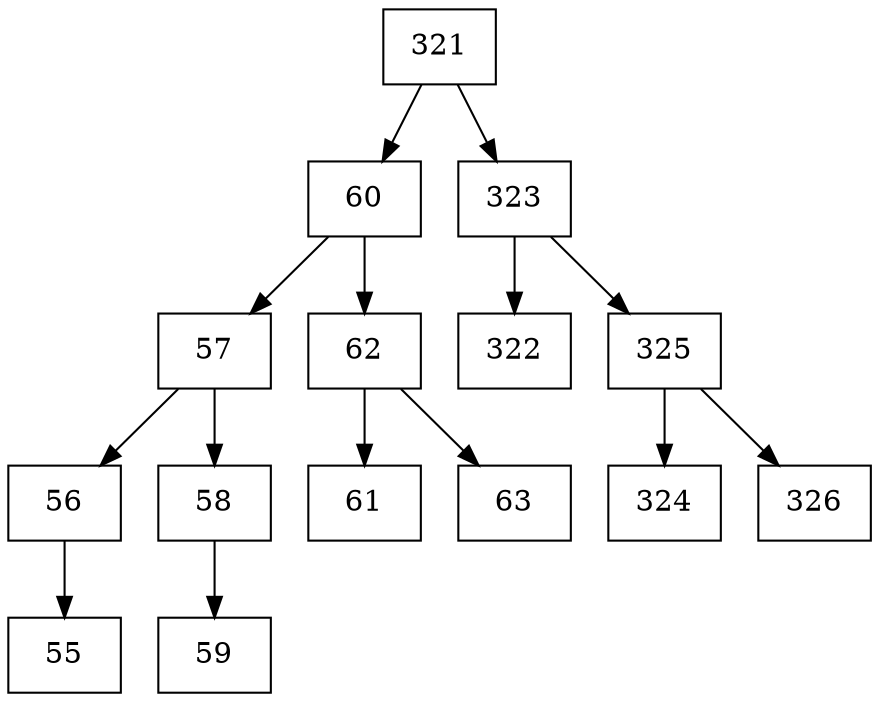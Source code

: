 digraph grafico{
rankdir=UD 
node[shape=box] 
concentrate=true 
nodo321[ shape=record, label ="321"];
nodo60[ shape=record, label ="60"];
nodo57[ shape=record, label ="57"];
nodo56[ shape=record, label ="56"];
nodo55[ shape=record, label ="55"];
nodo56->nodo55
nodo57->nodo56
nodo58[ shape=record, label ="58"];
nodo59[ shape=record, label ="59"];
nodo58->nodo59
nodo57->nodo58
nodo60->nodo57
nodo62[ shape=record, label ="62"];
nodo61[ shape=record, label ="61"];
nodo62->nodo61
nodo63[ shape=record, label ="63"];
nodo62->nodo63
nodo60->nodo62
nodo321->nodo60
nodo323[ shape=record, label ="323"];
nodo322[ shape=record, label ="322"];
nodo323->nodo322
nodo325[ shape=record, label ="325"];
nodo324[ shape=record, label ="324"];
nodo325->nodo324
nodo326[ shape=record, label ="326"];
nodo325->nodo326
nodo323->nodo325
nodo321->nodo323
}